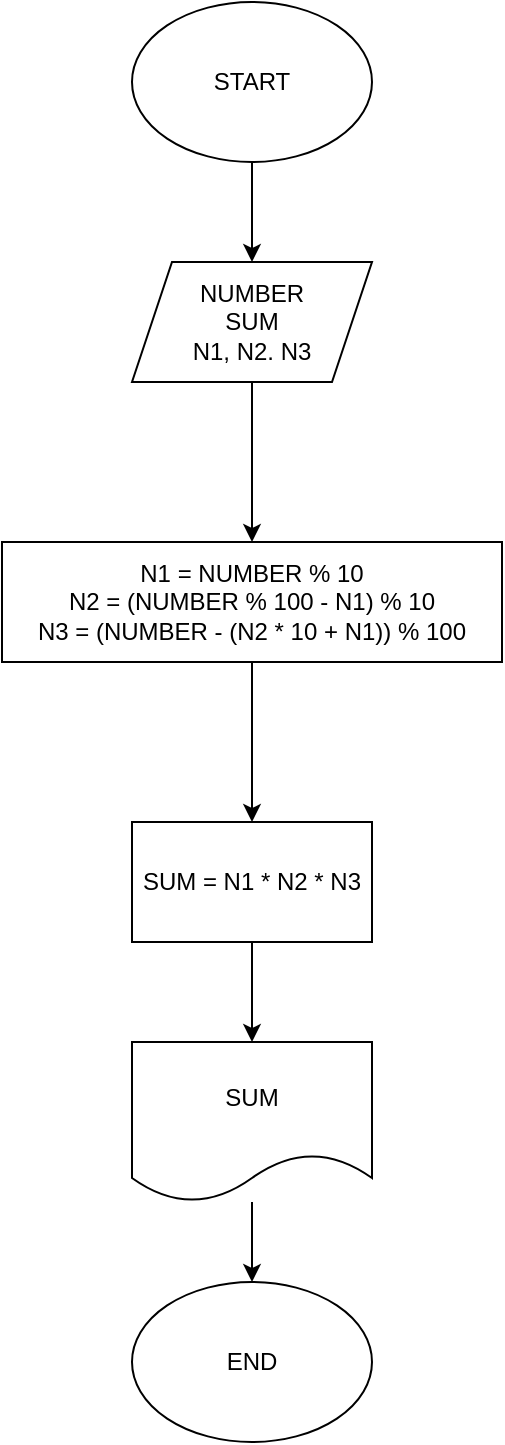 <mxfile version="22.1.2" type="device">
  <diagram name="Page-1" id="t8arRgnTufzWEBQhCpLx">
    <mxGraphModel dx="1036" dy="654" grid="1" gridSize="10" guides="1" tooltips="1" connect="1" arrows="1" fold="1" page="1" pageScale="1" pageWidth="850" pageHeight="1100" math="0" shadow="0">
      <root>
        <mxCell id="0" />
        <mxCell id="1" parent="0" />
        <mxCell id="VDUexNMyuybou4n0Yz4R-3" value="" style="edgeStyle=orthogonalEdgeStyle;rounded=0;orthogonalLoop=1;jettySize=auto;html=1;" edge="1" parent="1" source="VDUexNMyuybou4n0Yz4R-1" target="VDUexNMyuybou4n0Yz4R-2">
          <mxGeometry relative="1" as="geometry" />
        </mxCell>
        <mxCell id="VDUexNMyuybou4n0Yz4R-1" value="START" style="ellipse;whiteSpace=wrap;html=1;" vertex="1" parent="1">
          <mxGeometry x="365" y="30" width="120" height="80" as="geometry" />
        </mxCell>
        <mxCell id="VDUexNMyuybou4n0Yz4R-5" value="" style="edgeStyle=orthogonalEdgeStyle;rounded=0;orthogonalLoop=1;jettySize=auto;html=1;" edge="1" parent="1" source="VDUexNMyuybou4n0Yz4R-2" target="VDUexNMyuybou4n0Yz4R-4">
          <mxGeometry relative="1" as="geometry" />
        </mxCell>
        <mxCell id="VDUexNMyuybou4n0Yz4R-2" value="NUMBER&lt;br&gt;SUM&lt;br&gt;N1, N2. N3" style="shape=parallelogram;perimeter=parallelogramPerimeter;whiteSpace=wrap;html=1;fixedSize=1;" vertex="1" parent="1">
          <mxGeometry x="365" y="160" width="120" height="60" as="geometry" />
        </mxCell>
        <mxCell id="VDUexNMyuybou4n0Yz4R-7" value="" style="edgeStyle=orthogonalEdgeStyle;rounded=0;orthogonalLoop=1;jettySize=auto;html=1;" edge="1" parent="1" source="VDUexNMyuybou4n0Yz4R-4" target="VDUexNMyuybou4n0Yz4R-6">
          <mxGeometry relative="1" as="geometry" />
        </mxCell>
        <mxCell id="VDUexNMyuybou4n0Yz4R-4" value="N1 = NUMBER % 10&lt;br&gt;N2 = (NUMBER % 100 - N1) % 10&lt;br&gt;N3 = (NUMBER - (N2 * 10 + N1)) % 100" style="whiteSpace=wrap;html=1;" vertex="1" parent="1">
          <mxGeometry x="300" y="300" width="250" height="60" as="geometry" />
        </mxCell>
        <mxCell id="VDUexNMyuybou4n0Yz4R-9" value="" style="edgeStyle=orthogonalEdgeStyle;rounded=0;orthogonalLoop=1;jettySize=auto;html=1;" edge="1" parent="1" source="VDUexNMyuybou4n0Yz4R-6" target="VDUexNMyuybou4n0Yz4R-8">
          <mxGeometry relative="1" as="geometry" />
        </mxCell>
        <mxCell id="VDUexNMyuybou4n0Yz4R-6" value="SUM = N1 * N2 * N3" style="whiteSpace=wrap;html=1;" vertex="1" parent="1">
          <mxGeometry x="365" y="440" width="120" height="60" as="geometry" />
        </mxCell>
        <mxCell id="VDUexNMyuybou4n0Yz4R-11" value="" style="edgeStyle=orthogonalEdgeStyle;rounded=0;orthogonalLoop=1;jettySize=auto;html=1;" edge="1" parent="1" source="VDUexNMyuybou4n0Yz4R-8" target="VDUexNMyuybou4n0Yz4R-10">
          <mxGeometry relative="1" as="geometry" />
        </mxCell>
        <mxCell id="VDUexNMyuybou4n0Yz4R-8" value="SUM" style="shape=document;whiteSpace=wrap;html=1;boundedLbl=1;" vertex="1" parent="1">
          <mxGeometry x="365" y="550" width="120" height="80" as="geometry" />
        </mxCell>
        <mxCell id="VDUexNMyuybou4n0Yz4R-10" value="END" style="ellipse;whiteSpace=wrap;html=1;" vertex="1" parent="1">
          <mxGeometry x="365" y="670" width="120" height="80" as="geometry" />
        </mxCell>
      </root>
    </mxGraphModel>
  </diagram>
</mxfile>
